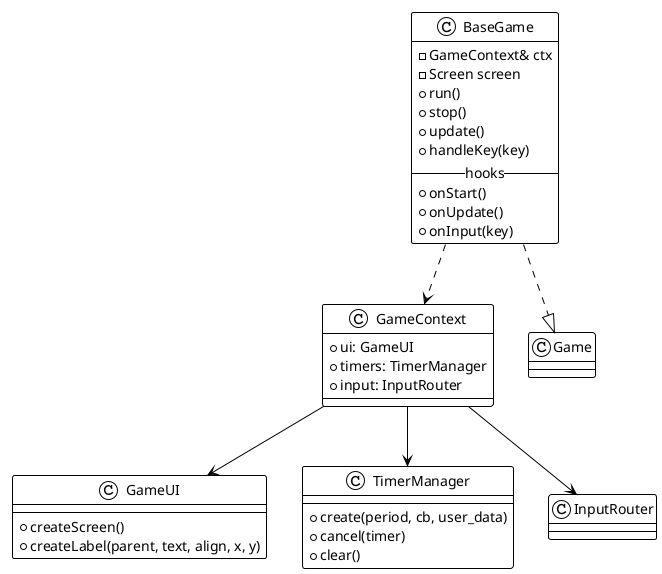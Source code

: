 @startuml
!theme plain
class GameUI {
  +createScreen()
  +createLabel(parent, text, align, x, y)
}
class TimerManager {
  +create(period, cb, user_data)
  +cancel(timer)
  +clear()
}
class GameContext {
  +ui: GameUI
  +timers: TimerManager
  +input: InputRouter
}
class BaseGame {
  -GameContext& ctx
  -Screen screen
  +run()
  +stop()
  +update()
  +handleKey(key)
  --hooks--
  +onStart()
  +onUpdate()
  +onInput(key)
}
BaseGame ..> GameContext
GameContext --> GameUI
GameContext --> TimerManager
GameContext --> InputRouter
BaseGame ..|> Game
@enduml
